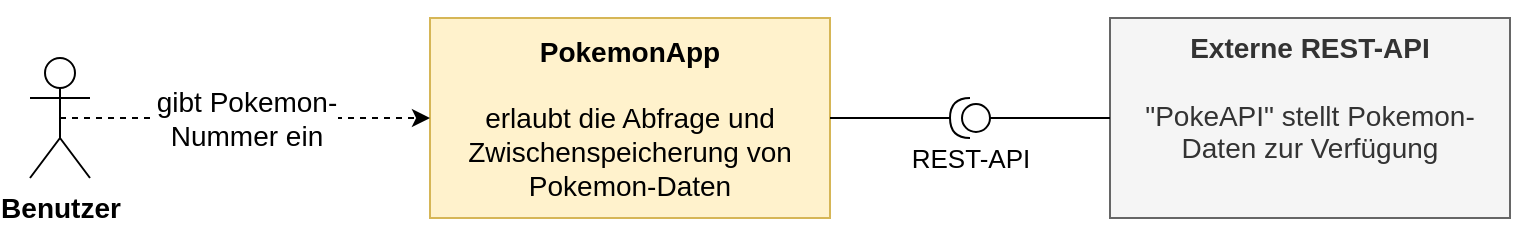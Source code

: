 <mxfile version="21.3.2" type="device">
  <diagram name="Seite-1" id="uukCMZsNi52-b3Le0xTW">
    <mxGraphModel dx="2954" dy="1078" grid="1" gridSize="10" guides="1" tooltips="1" connect="1" arrows="1" fold="1" page="1" pageScale="1" pageWidth="827" pageHeight="1169" math="0" shadow="0">
      <root>
        <mxCell id="0" />
        <mxCell id="1" parent="0" />
        <mxCell id="zNEgu30txlpyItWICn7m-26" value="&lt;div&gt;&lt;b&gt;&lt;br&gt;&lt;/b&gt;&lt;/div&gt;&lt;div&gt;&lt;b&gt;PokemonApp&lt;/b&gt;&lt;/div&gt;&lt;div&gt;&lt;b&gt;&lt;br&gt;&lt;/b&gt;&lt;/div&gt;&lt;div&gt;erlaubt die Abfrage und Zwischenspeicherung von Pokemon-Daten&lt;br&gt;&lt;/div&gt;&lt;div&gt;&lt;br&gt;&lt;/div&gt;" style="rounded=0;whiteSpace=wrap;html=1;fillColor=#fff2cc;strokeColor=#d6b656;labelPosition=center;verticalLabelPosition=middle;align=center;verticalAlign=middle;fontSize=14;fontStyle=0" parent="1" vertex="1">
          <mxGeometry x="240" y="320" width="200" height="100" as="geometry" />
        </mxCell>
        <mxCell id="v6YOQeAQ7SYA2Z-97__9-3" value="&lt;div style=&quot;font-size: 14px;&quot;&gt;gibt Pokemon-&lt;/div&gt;&lt;div style=&quot;font-size: 14px;&quot;&gt;Nummer ein&lt;/div&gt;" style="edgeStyle=orthogonalEdgeStyle;rounded=0;orthogonalLoop=1;jettySize=auto;html=1;exitX=0.5;exitY=0.5;exitDx=0;exitDy=0;exitPerimeter=0;entryX=0;entryY=0.5;entryDx=0;entryDy=0;fontSize=14;dashed=1;" edge="1" parent="1" source="zNEgu30txlpyItWICn7m-2" target="zNEgu30txlpyItWICn7m-26">
          <mxGeometry relative="1" as="geometry" />
        </mxCell>
        <mxCell id="zNEgu30txlpyItWICn7m-2" value="Benutzer" style="shape=umlActor;verticalLabelPosition=bottom;verticalAlign=top;html=1;outlineConnect=0;fontSize=14;fontStyle=1" parent="1" vertex="1">
          <mxGeometry x="40" y="340" width="30" height="60" as="geometry" />
        </mxCell>
        <mxCell id="zNEgu30txlpyItWICn7m-25" value="&lt;div&gt;&lt;b&gt;Externe REST-API&lt;/b&gt;&lt;/div&gt;&lt;div&gt;&lt;br&gt;&lt;/div&gt;&lt;div&gt;&quot;PokeAPI&quot; stellt Pokemon-Daten zur Verfügung&lt;br&gt;&lt;/div&gt;" style="rounded=0;whiteSpace=wrap;html=1;labelPosition=center;verticalLabelPosition=middle;align=center;verticalAlign=top;fillColor=#f5f5f5;strokeColor=#666666;fontSize=14;fontStyle=0;horizontal=1;fontColor=#333333;" parent="1" vertex="1">
          <mxGeometry x="580" y="320" width="200" height="100" as="geometry" />
        </mxCell>
        <mxCell id="v6YOQeAQ7SYA2Z-97__9-7" style="edgeStyle=orthogonalEdgeStyle;rounded=0;orthogonalLoop=1;jettySize=auto;html=1;entryX=1;entryY=0.5;entryDx=0;entryDy=0;endArrow=none;endFill=0;" edge="1" parent="1" source="v6YOQeAQ7SYA2Z-97__9-6" target="zNEgu30txlpyItWICn7m-26">
          <mxGeometry relative="1" as="geometry" />
        </mxCell>
        <mxCell id="v6YOQeAQ7SYA2Z-97__9-8" style="edgeStyle=orthogonalEdgeStyle;rounded=0;orthogonalLoop=1;jettySize=auto;html=1;entryX=0;entryY=0.5;entryDx=0;entryDy=0;endArrow=none;endFill=0;" edge="1" parent="1" source="v6YOQeAQ7SYA2Z-97__9-6" target="zNEgu30txlpyItWICn7m-25">
          <mxGeometry relative="1" as="geometry" />
        </mxCell>
        <mxCell id="v6YOQeAQ7SYA2Z-97__9-6" value="REST-API" style="shape=providedRequiredInterface;html=1;verticalLabelPosition=bottom;sketch=0;direction=west;fontSize=13;" vertex="1" parent="1">
          <mxGeometry x="500" y="360" width="20" height="20" as="geometry" />
        </mxCell>
      </root>
    </mxGraphModel>
  </diagram>
</mxfile>
